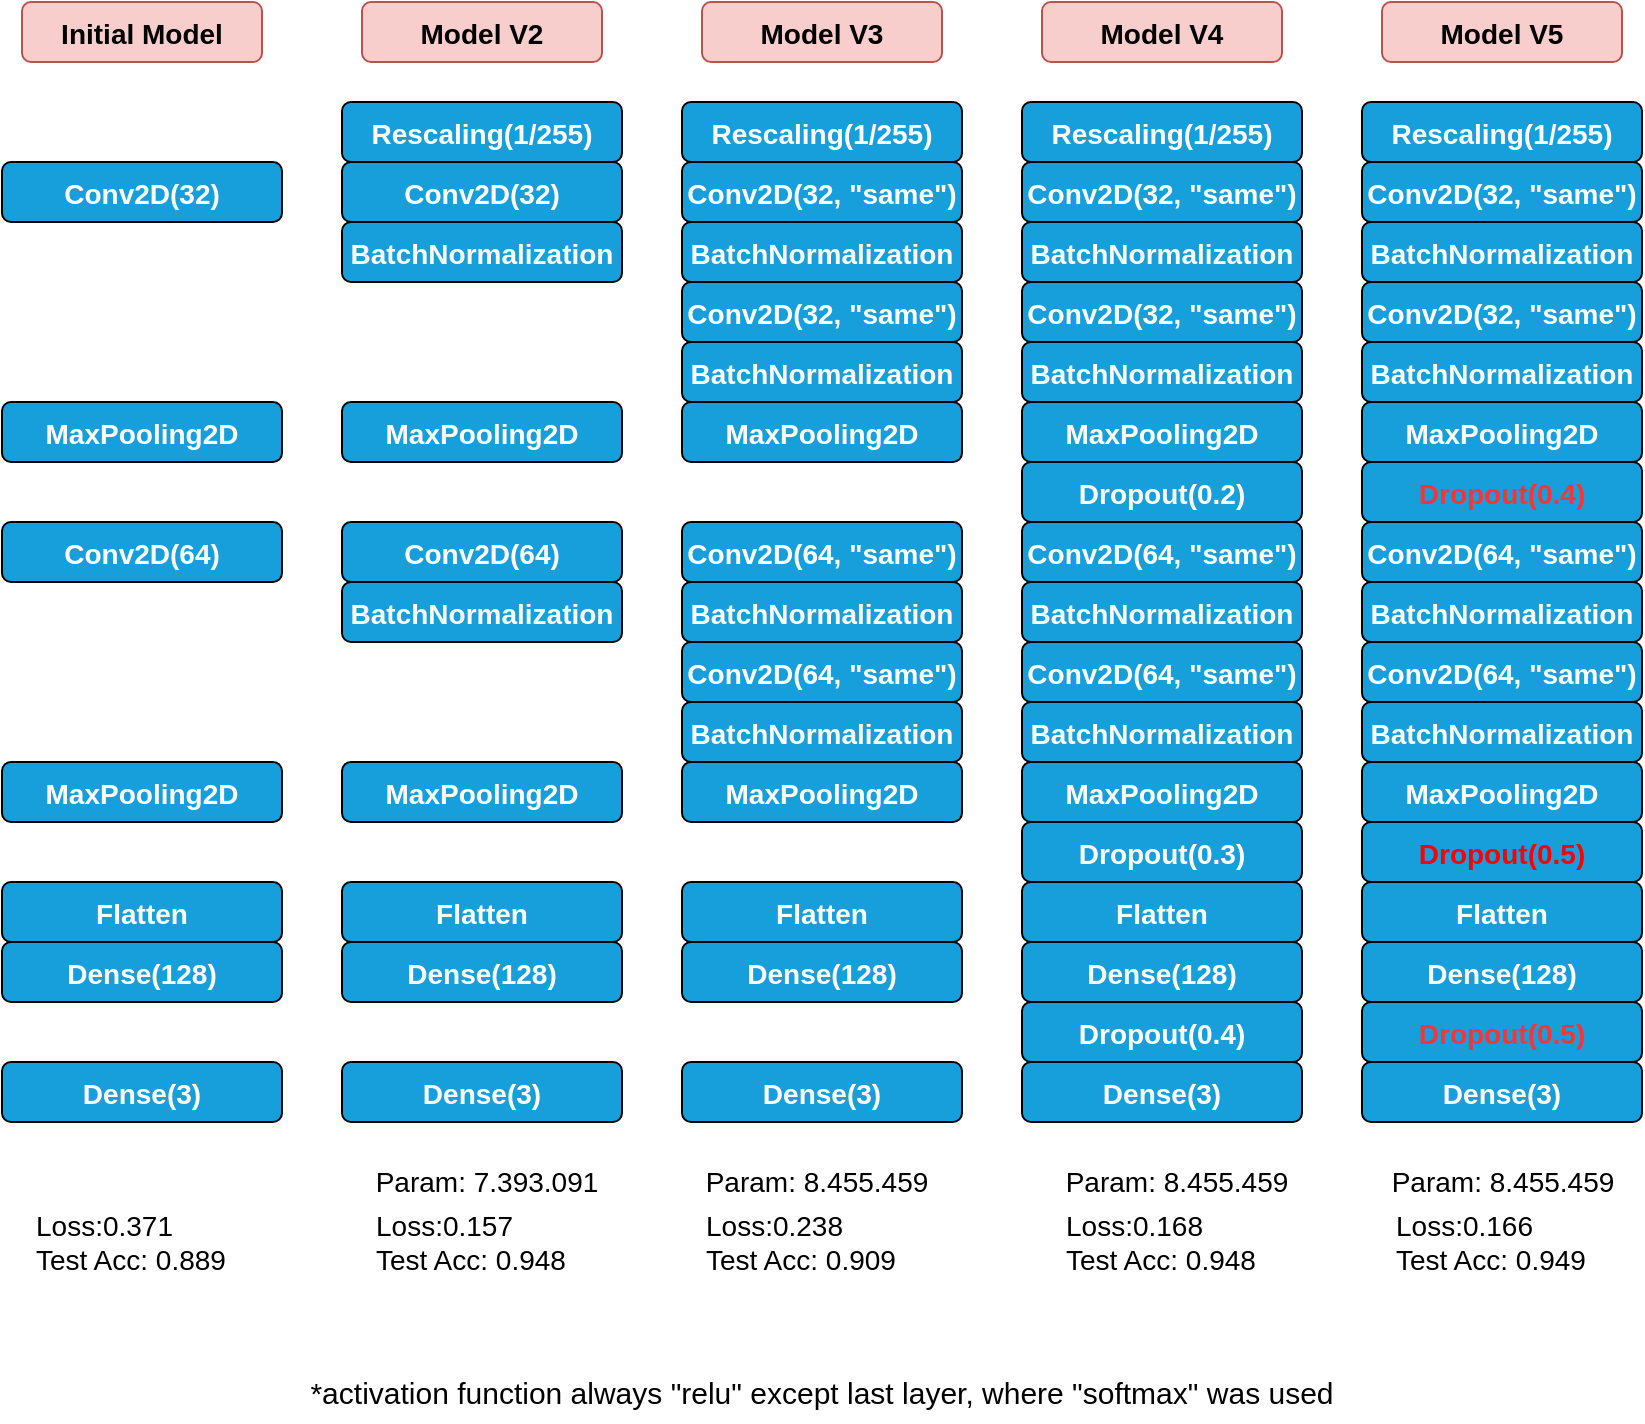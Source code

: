 <mxfile version="24.3.1" type="device">
  <diagram name="Page-1" id="97916047-d0de-89f5-080d-49f4d83e522f">
    <mxGraphModel dx="1562" dy="816" grid="1" gridSize="10" guides="1" tooltips="1" connect="1" arrows="1" fold="1" page="1" pageScale="1.5" pageWidth="1169" pageHeight="827" background="none" math="0" shadow="0">
      <root>
        <mxCell id="0" />
        <mxCell id="1" parent="0" />
        <mxCell id="12" value="Conv2D(32)" style="rounded=1;fillColor=#169fda;strokeColor=default;shadow=0;gradientColor=none;fontStyle=1;fontColor=#FFFFFF;fontSize=14;" parent="1" vertex="1">
          <mxGeometry x="240" y="630" width="140" height="30" as="geometry" />
        </mxCell>
        <mxCell id="16" value="MaxPooling2D" style="rounded=1;fillColor=#169fda;strokeColor=default;shadow=0;gradientColor=none;fontStyle=1;fontColor=#FFFFFF;fontSize=14;" parent="1" vertex="1">
          <mxGeometry x="240" y="750" width="140" height="30" as="geometry" />
        </mxCell>
        <mxCell id="21" value="Conv2D(64)" style="rounded=1;fillColor=#169fda;strokeColor=default;shadow=0;gradientColor=none;fontStyle=1;fontColor=#FFFFFF;fontSize=14;" parent="1" vertex="1">
          <mxGeometry x="240" y="810" width="140" height="30" as="geometry" />
        </mxCell>
        <mxCell id="22" value="Flatten" style="rounded=1;fillColor=#169fda;strokeColor=default;shadow=0;gradientColor=none;fontStyle=1;fontColor=#FFFFFF;fontSize=14;" parent="1" vertex="1">
          <mxGeometry x="240" y="990" width="140" height="30" as="geometry" />
        </mxCell>
        <mxCell id="26" value="Dense(128)" style="rounded=1;fillColor=#169fda;strokeColor=default;shadow=0;gradientColor=none;fontStyle=1;fontColor=#FFFFFF;fontSize=14;" parent="1" vertex="1">
          <mxGeometry x="240" y="1020" width="140" height="30" as="geometry" />
        </mxCell>
        <mxCell id="27" value="Dense(3)" style="rounded=1;fillColor=#169fda;strokeColor=default;shadow=0;gradientColor=none;fontStyle=1;fontColor=#FFFFFF;fontSize=14;" parent="1" vertex="1">
          <mxGeometry x="240" y="1080" width="140" height="30" as="geometry" />
        </mxCell>
        <mxCell id="SRwk9jK4E6UFYqEUvpnX-55" value="MaxPooling2D" style="rounded=1;fillColor=#169fda;strokeColor=default;shadow=0;gradientColor=none;fontStyle=1;fontColor=#FFFFFF;fontSize=14;" vertex="1" parent="1">
          <mxGeometry x="240" y="930" width="140" height="30" as="geometry" />
        </mxCell>
        <mxCell id="SRwk9jK4E6UFYqEUvpnX-56" value="Rescaling(1/255)" style="rounded=1;fillColor=#169fda;strokeColor=default;shadow=0;gradientColor=none;fontStyle=1;fontColor=#FFFFFF;fontSize=14;" vertex="1" parent="1">
          <mxGeometry x="410" y="600" width="140" height="30" as="geometry" />
        </mxCell>
        <mxCell id="SRwk9jK4E6UFYqEUvpnX-57" value="Conv2D(32)" style="rounded=1;fillColor=#169fda;strokeColor=default;shadow=0;gradientColor=none;fontStyle=1;fontColor=#FFFFFF;fontSize=14;" vertex="1" parent="1">
          <mxGeometry x="410" y="630" width="140" height="30" as="geometry" />
        </mxCell>
        <mxCell id="SRwk9jK4E6UFYqEUvpnX-58" value="MaxPooling2D" style="rounded=1;fillColor=#169fda;strokeColor=default;shadow=0;gradientColor=none;fontStyle=1;fontColor=#FFFFFF;fontSize=14;" vertex="1" parent="1">
          <mxGeometry x="410" y="750" width="140" height="30" as="geometry" />
        </mxCell>
        <mxCell id="SRwk9jK4E6UFYqEUvpnX-59" value="Conv2D(64)" style="rounded=1;fillColor=#169fda;strokeColor=default;shadow=0;gradientColor=none;fontStyle=1;fontColor=#FFFFFF;fontSize=14;" vertex="1" parent="1">
          <mxGeometry x="410" y="810" width="140" height="30" as="geometry" />
        </mxCell>
        <mxCell id="SRwk9jK4E6UFYqEUvpnX-60" value="Flatten" style="rounded=1;fillColor=#169fda;strokeColor=default;shadow=0;gradientColor=none;fontStyle=1;fontColor=#FFFFFF;fontSize=14;" vertex="1" parent="1">
          <mxGeometry x="410" y="990" width="140" height="30" as="geometry" />
        </mxCell>
        <mxCell id="SRwk9jK4E6UFYqEUvpnX-61" value="Dense(128)" style="rounded=1;fillColor=#169fda;strokeColor=default;shadow=0;gradientColor=none;fontStyle=1;fontColor=#FFFFFF;fontSize=14;" vertex="1" parent="1">
          <mxGeometry x="410" y="1020" width="140" height="30" as="geometry" />
        </mxCell>
        <mxCell id="SRwk9jK4E6UFYqEUvpnX-62" value="Dense(3)" style="rounded=1;fillColor=#169fda;strokeColor=default;shadow=0;gradientColor=none;fontStyle=1;fontColor=#FFFFFF;fontSize=14;" vertex="1" parent="1">
          <mxGeometry x="410" y="1080" width="140" height="30" as="geometry" />
        </mxCell>
        <mxCell id="SRwk9jK4E6UFYqEUvpnX-63" value="MaxPooling2D" style="rounded=1;fillColor=#169fda;strokeColor=default;shadow=0;gradientColor=none;fontStyle=1;fontColor=#FFFFFF;fontSize=14;" vertex="1" parent="1">
          <mxGeometry x="410" y="930" width="140" height="30" as="geometry" />
        </mxCell>
        <mxCell id="SRwk9jK4E6UFYqEUvpnX-64" value="Initial Model" style="rounded=1;fillColor=#f8cecc;strokeColor=#b85450;shadow=0;fontStyle=1;fontSize=14;" vertex="1" parent="1">
          <mxGeometry x="250" y="550" width="120" height="30" as="geometry" />
        </mxCell>
        <mxCell id="SRwk9jK4E6UFYqEUvpnX-66" value="BatchNormalization" style="rounded=1;fillColor=#169fda;strokeColor=default;shadow=0;gradientColor=none;fontStyle=1;fontColor=#FFFFFF;fontSize=14;" vertex="1" parent="1">
          <mxGeometry x="410" y="660" width="140" height="30" as="geometry" />
        </mxCell>
        <mxCell id="SRwk9jK4E6UFYqEUvpnX-67" value="BatchNormalization" style="rounded=1;fillColor=#169fda;strokeColor=default;shadow=0;gradientColor=none;fontStyle=1;fontColor=#FFFFFF;fontSize=14;" vertex="1" parent="1">
          <mxGeometry x="410" y="840" width="140" height="30" as="geometry" />
        </mxCell>
        <mxCell id="SRwk9jK4E6UFYqEUvpnX-69" value="Model V2" style="rounded=1;fillColor=#f8cecc;strokeColor=#b85450;shadow=0;fontStyle=1;fontSize=14;" vertex="1" parent="1">
          <mxGeometry x="420" y="550" width="120" height="30" as="geometry" />
        </mxCell>
        <mxCell id="SRwk9jK4E6UFYqEUvpnX-70" value="Rescaling(1/255)" style="rounded=1;fillColor=#169fda;strokeColor=default;shadow=0;gradientColor=none;fontStyle=1;fontColor=#FFFFFF;fontSize=14;" vertex="1" parent="1">
          <mxGeometry x="580" y="600" width="140" height="30" as="geometry" />
        </mxCell>
        <mxCell id="SRwk9jK4E6UFYqEUvpnX-71" value="Conv2D(32, &quot;same&quot;)" style="rounded=1;fillColor=#169fda;strokeColor=default;shadow=0;gradientColor=none;fontStyle=1;fontColor=#FFFFFF;fontSize=14;" vertex="1" parent="1">
          <mxGeometry x="580" y="630" width="140" height="30" as="geometry" />
        </mxCell>
        <mxCell id="SRwk9jK4E6UFYqEUvpnX-72" value="MaxPooling2D" style="rounded=1;fillColor=#169fda;strokeColor=default;shadow=0;gradientColor=none;fontStyle=1;fontColor=#FFFFFF;fontSize=14;" vertex="1" parent="1">
          <mxGeometry x="580" y="750" width="140" height="30" as="geometry" />
        </mxCell>
        <mxCell id="SRwk9jK4E6UFYqEUvpnX-79" value="BatchNormalization" style="rounded=1;fillColor=#169fda;strokeColor=default;shadow=0;gradientColor=none;fontStyle=1;fontColor=#FFFFFF;fontSize=14;" vertex="1" parent="1">
          <mxGeometry x="580" y="660" width="140" height="30" as="geometry" />
        </mxCell>
        <mxCell id="SRwk9jK4E6UFYqEUvpnX-81" value="Model V3" style="rounded=1;fillColor=#f8cecc;strokeColor=#b85450;shadow=0;fontStyle=1;fontSize=14;" vertex="1" parent="1">
          <mxGeometry x="590" y="550" width="120" height="30" as="geometry" />
        </mxCell>
        <mxCell id="SRwk9jK4E6UFYqEUvpnX-82" value="Conv2D(32, &quot;same&quot;)" style="rounded=1;fillColor=#169fda;strokeColor=default;shadow=0;gradientColor=none;fontStyle=1;fontColor=#FFFFFF;fontSize=14;" vertex="1" parent="1">
          <mxGeometry x="580" y="690" width="140" height="30" as="geometry" />
        </mxCell>
        <mxCell id="SRwk9jK4E6UFYqEUvpnX-83" value="BatchNormalization" style="rounded=1;fillColor=#169fda;strokeColor=default;shadow=0;gradientColor=none;fontStyle=1;fontColor=#FFFFFF;fontSize=14;" vertex="1" parent="1">
          <mxGeometry x="580" y="720" width="140" height="30" as="geometry" />
        </mxCell>
        <mxCell id="SRwk9jK4E6UFYqEUvpnX-84" value="Conv2D(64, &quot;same&quot;)" style="rounded=1;fillColor=#169fda;strokeColor=default;shadow=0;gradientColor=none;fontStyle=1;fontColor=#FFFFFF;fontSize=14;" vertex="1" parent="1">
          <mxGeometry x="580" y="810" width="140" height="30" as="geometry" />
        </mxCell>
        <mxCell id="SRwk9jK4E6UFYqEUvpnX-85" value="BatchNormalization" style="rounded=1;fillColor=#169fda;strokeColor=default;shadow=0;gradientColor=none;fontStyle=1;fontColor=#FFFFFF;fontSize=14;" vertex="1" parent="1">
          <mxGeometry x="580" y="840" width="140" height="30" as="geometry" />
        </mxCell>
        <mxCell id="SRwk9jK4E6UFYqEUvpnX-86" value="Conv2D(64, &quot;same&quot;)" style="rounded=1;fillColor=#169fda;strokeColor=default;shadow=0;gradientColor=none;fontStyle=1;fontColor=#FFFFFF;fontSize=14;" vertex="1" parent="1">
          <mxGeometry x="580" y="870" width="140" height="30" as="geometry" />
        </mxCell>
        <mxCell id="SRwk9jK4E6UFYqEUvpnX-87" value="BatchNormalization" style="rounded=1;fillColor=#169fda;strokeColor=default;shadow=0;gradientColor=none;fontStyle=1;fontColor=#FFFFFF;fontSize=14;" vertex="1" parent="1">
          <mxGeometry x="580" y="900" width="140" height="30" as="geometry" />
        </mxCell>
        <mxCell id="SRwk9jK4E6UFYqEUvpnX-89" value="MaxPooling2D" style="rounded=1;fillColor=#169fda;strokeColor=default;shadow=0;gradientColor=none;fontStyle=1;fontColor=#FFFFFF;fontSize=14;" vertex="1" parent="1">
          <mxGeometry x="580" y="930" width="140" height="30" as="geometry" />
        </mxCell>
        <mxCell id="SRwk9jK4E6UFYqEUvpnX-90" value="Flatten" style="rounded=1;fillColor=#169fda;strokeColor=default;shadow=0;gradientColor=none;fontStyle=1;fontColor=#FFFFFF;fontSize=14;" vertex="1" parent="1">
          <mxGeometry x="580" y="990" width="140" height="30" as="geometry" />
        </mxCell>
        <mxCell id="SRwk9jK4E6UFYqEUvpnX-91" value="Dense(128)" style="rounded=1;fillColor=#169fda;strokeColor=default;shadow=0;gradientColor=none;fontStyle=1;fontColor=#FFFFFF;fontSize=14;" vertex="1" parent="1">
          <mxGeometry x="580" y="1020" width="140" height="30" as="geometry" />
        </mxCell>
        <mxCell id="SRwk9jK4E6UFYqEUvpnX-92" value="Dense(3)" style="rounded=1;fillColor=#169fda;strokeColor=default;shadow=0;gradientColor=none;fontStyle=1;fontColor=#FFFFFF;fontSize=14;" vertex="1" parent="1">
          <mxGeometry x="580" y="1080" width="140" height="30" as="geometry" />
        </mxCell>
        <mxCell id="SRwk9jK4E6UFYqEUvpnX-93" value="Rescaling(1/255)" style="rounded=1;fillColor=#169fda;strokeColor=default;shadow=0;gradientColor=none;fontStyle=1;fontColor=#FFFFFF;fontSize=14;" vertex="1" parent="1">
          <mxGeometry x="750" y="600" width="140" height="30" as="geometry" />
        </mxCell>
        <mxCell id="SRwk9jK4E6UFYqEUvpnX-94" value="Conv2D(32, &quot;same&quot;)" style="rounded=1;fillColor=#169fda;strokeColor=default;shadow=0;gradientColor=none;fontStyle=1;fontColor=#FFFFFF;fontSize=14;" vertex="1" parent="1">
          <mxGeometry x="750" y="630" width="140" height="30" as="geometry" />
        </mxCell>
        <mxCell id="SRwk9jK4E6UFYqEUvpnX-95" value="MaxPooling2D" style="rounded=1;fillColor=#169fda;strokeColor=default;shadow=0;gradientColor=none;fontStyle=1;fontColor=#FFFFFF;fontSize=14;" vertex="1" parent="1">
          <mxGeometry x="750" y="750" width="140" height="30" as="geometry" />
        </mxCell>
        <mxCell id="SRwk9jK4E6UFYqEUvpnX-96" value="BatchNormalization" style="rounded=1;fillColor=#169fda;strokeColor=default;shadow=0;gradientColor=none;fontStyle=1;fontColor=#FFFFFF;fontSize=14;" vertex="1" parent="1">
          <mxGeometry x="750" y="660" width="140" height="30" as="geometry" />
        </mxCell>
        <mxCell id="SRwk9jK4E6UFYqEUvpnX-97" value="Conv2D(32, &quot;same&quot;)" style="rounded=1;fillColor=#169fda;strokeColor=default;shadow=0;gradientColor=none;fontStyle=1;fontColor=#FFFFFF;fontSize=14;" vertex="1" parent="1">
          <mxGeometry x="750" y="690" width="140" height="30" as="geometry" />
        </mxCell>
        <mxCell id="SRwk9jK4E6UFYqEUvpnX-98" value="BatchNormalization" style="rounded=1;fillColor=#169fda;strokeColor=default;shadow=0;gradientColor=none;fontStyle=1;fontColor=#FFFFFF;fontSize=14;" vertex="1" parent="1">
          <mxGeometry x="750" y="720" width="140" height="30" as="geometry" />
        </mxCell>
        <mxCell id="SRwk9jK4E6UFYqEUvpnX-99" value="Dropout(0.2)" style="rounded=1;fillColor=#169fda;strokeColor=default;shadow=0;gradientColor=none;fontStyle=1;fontColor=#FFFFFF;fontSize=14;" vertex="1" parent="1">
          <mxGeometry x="750" y="780" width="140" height="30" as="geometry" />
        </mxCell>
        <mxCell id="SRwk9jK4E6UFYqEUvpnX-100" value="Conv2D(64, &quot;same&quot;)" style="rounded=1;fillColor=#169fda;strokeColor=default;shadow=0;gradientColor=none;fontStyle=1;fontColor=#FFFFFF;fontSize=14;" vertex="1" parent="1">
          <mxGeometry x="750" y="810" width="140" height="30" as="geometry" />
        </mxCell>
        <mxCell id="SRwk9jK4E6UFYqEUvpnX-101" value="BatchNormalization" style="rounded=1;fillColor=#169fda;strokeColor=default;shadow=0;gradientColor=none;fontStyle=1;fontColor=#FFFFFF;fontSize=14;" vertex="1" parent="1">
          <mxGeometry x="750" y="840" width="140" height="30" as="geometry" />
        </mxCell>
        <mxCell id="SRwk9jK4E6UFYqEUvpnX-102" value="Conv2D(64, &quot;same&quot;)" style="rounded=1;fillColor=#169fda;strokeColor=default;shadow=0;gradientColor=none;fontStyle=1;fontColor=#FFFFFF;fontSize=14;" vertex="1" parent="1">
          <mxGeometry x="750" y="870" width="140" height="30" as="geometry" />
        </mxCell>
        <mxCell id="SRwk9jK4E6UFYqEUvpnX-103" value="BatchNormalization" style="rounded=1;fillColor=#169fda;strokeColor=default;shadow=0;gradientColor=none;fontStyle=1;fontColor=#FFFFFF;fontSize=14;" vertex="1" parent="1">
          <mxGeometry x="750" y="900" width="140" height="30" as="geometry" />
        </mxCell>
        <mxCell id="SRwk9jK4E6UFYqEUvpnX-104" value="MaxPooling2D" style="rounded=1;fillColor=#169fda;strokeColor=default;shadow=0;gradientColor=none;fontStyle=1;fontColor=#FFFFFF;fontSize=14;" vertex="1" parent="1">
          <mxGeometry x="750" y="930" width="140" height="30" as="geometry" />
        </mxCell>
        <mxCell id="SRwk9jK4E6UFYqEUvpnX-105" value="Dropout(0.3)" style="rounded=1;fillColor=#169fda;strokeColor=default;shadow=0;gradientColor=none;fontStyle=1;fontColor=#FFFFFF;fontSize=14;" vertex="1" parent="1">
          <mxGeometry x="750" y="960" width="140" height="30" as="geometry" />
        </mxCell>
        <mxCell id="SRwk9jK4E6UFYqEUvpnX-108" value="Flatten" style="rounded=1;fillColor=#169fda;strokeColor=default;shadow=0;gradientColor=none;fontStyle=1;fontColor=#FFFFFF;fontSize=14;" vertex="1" parent="1">
          <mxGeometry x="750" y="990" width="140" height="30" as="geometry" />
        </mxCell>
        <mxCell id="SRwk9jK4E6UFYqEUvpnX-109" value="Dense(128)" style="rounded=1;fillColor=#169fda;strokeColor=default;shadow=0;gradientColor=none;fontStyle=1;fontColor=#FFFFFF;fontSize=14;" vertex="1" parent="1">
          <mxGeometry x="750" y="1020" width="140" height="30" as="geometry" />
        </mxCell>
        <mxCell id="SRwk9jK4E6UFYqEUvpnX-113" value="Dropout(0.4)" style="rounded=1;fillColor=#169fda;strokeColor=default;shadow=0;gradientColor=none;fontStyle=1;fontColor=#FFFFFF;fontSize=14;" vertex="1" parent="1">
          <mxGeometry x="750" y="1050" width="140" height="30" as="geometry" />
        </mxCell>
        <mxCell id="SRwk9jK4E6UFYqEUvpnX-114" value="Dense(3)" style="rounded=1;fillColor=#169fda;strokeColor=default;shadow=0;gradientColor=none;fontStyle=1;fontColor=#FFFFFF;fontSize=14;" vertex="1" parent="1">
          <mxGeometry x="750" y="1080" width="140" height="30" as="geometry" />
        </mxCell>
        <mxCell id="SRwk9jK4E6UFYqEUvpnX-115" value="Rescaling(1/255)" style="rounded=1;fillColor=#169fda;strokeColor=default;shadow=0;gradientColor=none;fontStyle=1;fontColor=#FFFFFF;fontSize=14;" vertex="1" parent="1">
          <mxGeometry x="920" y="600" width="140" height="30" as="geometry" />
        </mxCell>
        <mxCell id="SRwk9jK4E6UFYqEUvpnX-116" value="Conv2D(32, &quot;same&quot;)" style="rounded=1;fillColor=#169fda;strokeColor=default;shadow=0;gradientColor=none;fontStyle=1;fontColor=#FFFFFF;fontSize=14;" vertex="1" parent="1">
          <mxGeometry x="920" y="630" width="140" height="30" as="geometry" />
        </mxCell>
        <mxCell id="SRwk9jK4E6UFYqEUvpnX-117" value="MaxPooling2D" style="rounded=1;fillColor=#169fda;strokeColor=default;shadow=0;gradientColor=none;fontStyle=1;fontColor=#FFFFFF;fontSize=14;" vertex="1" parent="1">
          <mxGeometry x="920" y="750" width="140" height="30" as="geometry" />
        </mxCell>
        <mxCell id="SRwk9jK4E6UFYqEUvpnX-118" value="BatchNormalization" style="rounded=1;fillColor=#169fda;strokeColor=default;shadow=0;gradientColor=none;fontStyle=1;fontColor=#FFFFFF;fontSize=14;" vertex="1" parent="1">
          <mxGeometry x="920" y="660" width="140" height="30" as="geometry" />
        </mxCell>
        <mxCell id="SRwk9jK4E6UFYqEUvpnX-119" value="Conv2D(32, &quot;same&quot;)" style="rounded=1;fillColor=#169fda;strokeColor=default;shadow=0;gradientColor=none;fontStyle=1;fontColor=#FFFFFF;fontSize=14;" vertex="1" parent="1">
          <mxGeometry x="920" y="690" width="140" height="30" as="geometry" />
        </mxCell>
        <mxCell id="SRwk9jK4E6UFYqEUvpnX-120" value="BatchNormalization" style="rounded=1;fillColor=#169fda;strokeColor=default;shadow=0;gradientColor=none;fontStyle=1;fontColor=#FFFFFF;fontSize=14;" vertex="1" parent="1">
          <mxGeometry x="920" y="720" width="140" height="30" as="geometry" />
        </mxCell>
        <mxCell id="SRwk9jK4E6UFYqEUvpnX-121" value="Dropout(0.4)" style="rounded=1;fillColor=#169fda;strokeColor=default;shadow=0;gradientColor=none;fontStyle=1;fontColor=#FF3333;fontSize=14;" vertex="1" parent="1">
          <mxGeometry x="920" y="780" width="140" height="30" as="geometry" />
        </mxCell>
        <mxCell id="SRwk9jK4E6UFYqEUvpnX-122" value="Conv2D(64, &quot;same&quot;)" style="rounded=1;fillColor=#169fda;strokeColor=default;shadow=0;gradientColor=none;fontStyle=1;fontColor=#FFFFFF;fontSize=14;" vertex="1" parent="1">
          <mxGeometry x="920" y="810" width="140" height="30" as="geometry" />
        </mxCell>
        <mxCell id="SRwk9jK4E6UFYqEUvpnX-123" value="BatchNormalization" style="rounded=1;fillColor=#169fda;strokeColor=default;shadow=0;gradientColor=none;fontStyle=1;fontColor=#FFFFFF;fontSize=14;" vertex="1" parent="1">
          <mxGeometry x="920" y="840" width="140" height="30" as="geometry" />
        </mxCell>
        <mxCell id="SRwk9jK4E6UFYqEUvpnX-124" value="Conv2D(64, &quot;same&quot;)" style="rounded=1;fillColor=#169fda;strokeColor=default;shadow=0;gradientColor=none;fontStyle=1;fontColor=#FFFFFF;fontSize=14;" vertex="1" parent="1">
          <mxGeometry x="920" y="870" width="140" height="30" as="geometry" />
        </mxCell>
        <mxCell id="SRwk9jK4E6UFYqEUvpnX-125" value="BatchNormalization" style="rounded=1;fillColor=#169fda;strokeColor=default;shadow=0;gradientColor=none;fontStyle=1;fontColor=#FFFFFF;fontSize=14;" vertex="1" parent="1">
          <mxGeometry x="920" y="900" width="140" height="30" as="geometry" />
        </mxCell>
        <mxCell id="SRwk9jK4E6UFYqEUvpnX-126" value="MaxPooling2D" style="rounded=1;fillColor=#169fda;strokeColor=default;shadow=0;gradientColor=none;fontStyle=1;fontColor=#FFFFFF;fontSize=14;" vertex="1" parent="1">
          <mxGeometry x="920" y="930" width="140" height="30" as="geometry" />
        </mxCell>
        <mxCell id="SRwk9jK4E6UFYqEUvpnX-127" value="Dropout(0.5)" style="rounded=1;fillColor=#169fda;strokeColor=default;shadow=0;gradientColor=none;fontStyle=1;fontColor=#FF0000;fontSize=14;" vertex="1" parent="1">
          <mxGeometry x="920" y="960" width="140" height="30" as="geometry" />
        </mxCell>
        <mxCell id="SRwk9jK4E6UFYqEUvpnX-128" value="Flatten" style="rounded=1;fillColor=#169fda;strokeColor=default;shadow=0;gradientColor=none;fontStyle=1;fontColor=#FFFFFF;fontSize=14;" vertex="1" parent="1">
          <mxGeometry x="920" y="990" width="140" height="30" as="geometry" />
        </mxCell>
        <mxCell id="SRwk9jK4E6UFYqEUvpnX-129" value="Dense(128)" style="rounded=1;fillColor=#169fda;strokeColor=default;shadow=0;gradientColor=none;fontStyle=1;fontColor=#FFFFFF;fontSize=14;" vertex="1" parent="1">
          <mxGeometry x="920" y="1020" width="140" height="30" as="geometry" />
        </mxCell>
        <mxCell id="SRwk9jK4E6UFYqEUvpnX-130" value="Dropout(0.5)" style="rounded=1;fillColor=#169fda;strokeColor=default;shadow=0;gradientColor=none;fontStyle=1;fontColor=#FF3333;fontSize=14;" vertex="1" parent="1">
          <mxGeometry x="920" y="1050" width="140" height="30" as="geometry" />
        </mxCell>
        <mxCell id="SRwk9jK4E6UFYqEUvpnX-131" value="Dense(3)" style="rounded=1;fillColor=#169fda;strokeColor=default;shadow=0;gradientColor=none;fontStyle=1;fontColor=#FFFFFF;fontSize=14;" vertex="1" parent="1">
          <mxGeometry x="920" y="1080" width="140" height="30" as="geometry" />
        </mxCell>
        <mxCell id="SRwk9jK4E6UFYqEUvpnX-132" value="Model V4" style="rounded=1;fillColor=#f8cecc;strokeColor=#b85450;shadow=0;fontStyle=1;fontSize=14;" vertex="1" parent="1">
          <mxGeometry x="760" y="550" width="120" height="30" as="geometry" />
        </mxCell>
        <mxCell id="SRwk9jK4E6UFYqEUvpnX-133" value="Model V5" style="rounded=1;fillColor=#f8cecc;strokeColor=#b85450;shadow=0;fontStyle=1;fontSize=14;" vertex="1" parent="1">
          <mxGeometry x="930" y="550" width="120" height="30" as="geometry" />
        </mxCell>
        <mxCell id="SRwk9jK4E6UFYqEUvpnX-134" value="&lt;font style=&quot;font-size: 15px;&quot;&gt;*activation function always &quot;relu&quot; except last layer, where &quot;softmax&quot; was used&lt;/font&gt;" style="text;strokeColor=none;align=center;fillColor=none;html=1;verticalAlign=middle;whiteSpace=wrap;rounded=0;" vertex="1" parent="1">
          <mxGeometry x="240" y="1230" width="820" height="30" as="geometry" />
        </mxCell>
        <mxCell id="SRwk9jK4E6UFYqEUvpnX-135" value="&lt;font style=&quot;font-size: 14px;&quot;&gt;Param: 8.455.459&lt;br&gt;&lt;/font&gt;" style="text;strokeColor=none;align=center;fillColor=none;html=1;verticalAlign=middle;whiteSpace=wrap;rounded=0;" vertex="1" parent="1">
          <mxGeometry x="927.5" y="1120" width="125" height="40" as="geometry" />
        </mxCell>
        <mxCell id="SRwk9jK4E6UFYqEUvpnX-136" value="&lt;font style=&quot;font-size: 14px;&quot;&gt;Param: 8.455.459&lt;br&gt;&lt;/font&gt;" style="text;strokeColor=none;align=center;fillColor=none;html=1;verticalAlign=middle;whiteSpace=wrap;rounded=0;" vertex="1" parent="1">
          <mxGeometry x="765" y="1120" width="125" height="40" as="geometry" />
        </mxCell>
        <mxCell id="SRwk9jK4E6UFYqEUvpnX-137" value="&lt;font style=&quot;font-size: 14px;&quot;&gt;Param: 8.455.459&lt;br&gt;&lt;/font&gt;" style="text;strokeColor=none;align=center;fillColor=none;html=1;verticalAlign=middle;whiteSpace=wrap;rounded=0;" vertex="1" parent="1">
          <mxGeometry x="585" y="1120" width="125" height="40" as="geometry" />
        </mxCell>
        <mxCell id="SRwk9jK4E6UFYqEUvpnX-138" value="&lt;font style=&quot;font-size: 14px;&quot;&gt;Param: 7.393.091&lt;br&gt;&lt;/font&gt;" style="text;strokeColor=none;align=center;fillColor=none;html=1;verticalAlign=middle;whiteSpace=wrap;rounded=0;" vertex="1" parent="1">
          <mxGeometry x="420" y="1120" width="125" height="40" as="geometry" />
        </mxCell>
        <mxCell id="SRwk9jK4E6UFYqEUvpnX-139" value="&lt;div align=&quot;left&quot; style=&quot;font-size: 14px;&quot;&gt;&lt;font style=&quot;font-size: 14px;&quot;&gt;Loss:0.371&lt;/font&gt;&lt;/div&gt;&lt;div align=&quot;left&quot; style=&quot;font-size: 14px;&quot;&gt;&lt;font style=&quot;font-size: 14px;&quot;&gt;&lt;font style=&quot;font-size: 14px;&quot;&gt;Test Acc: 0.889&lt;/font&gt;&lt;br&gt;&lt;/font&gt;&lt;/div&gt;" style="text;strokeColor=none;align=left;fillColor=none;html=1;verticalAlign=middle;whiteSpace=wrap;rounded=0;" vertex="1" parent="1">
          <mxGeometry x="255" y="1150" width="125" height="40" as="geometry" />
        </mxCell>
        <mxCell id="SRwk9jK4E6UFYqEUvpnX-140" value="&lt;div align=&quot;left&quot; style=&quot;font-size: 14px;&quot;&gt;&lt;font style=&quot;font-size: 14px;&quot;&gt;Loss:0.157&lt;/font&gt;&lt;/div&gt;&lt;div align=&quot;left&quot; style=&quot;font-size: 14px;&quot;&gt;&lt;font style=&quot;font-size: 14px;&quot;&gt;&lt;font style=&quot;font-size: 14px;&quot;&gt;Test Acc: 0.948&lt;/font&gt;&lt;br&gt;&lt;/font&gt;&lt;/div&gt;" style="text;strokeColor=none;align=left;fillColor=none;html=1;verticalAlign=middle;whiteSpace=wrap;rounded=0;" vertex="1" parent="1">
          <mxGeometry x="425" y="1150" width="125" height="40" as="geometry" />
        </mxCell>
        <mxCell id="SRwk9jK4E6UFYqEUvpnX-141" value="&lt;div align=&quot;left&quot; style=&quot;font-size: 14px;&quot;&gt;&lt;font style=&quot;font-size: 14px;&quot;&gt;Loss:0.238&lt;/font&gt;&lt;/div&gt;&lt;div align=&quot;left&quot; style=&quot;font-size: 14px;&quot;&gt;&lt;font style=&quot;font-size: 14px;&quot;&gt;&lt;font style=&quot;font-size: 14px;&quot;&gt;Test Acc: 0.909&lt;/font&gt;&lt;br&gt;&lt;/font&gt;&lt;/div&gt;" style="text;strokeColor=none;align=left;fillColor=none;html=1;verticalAlign=middle;whiteSpace=wrap;rounded=0;" vertex="1" parent="1">
          <mxGeometry x="590" y="1150" width="125" height="40" as="geometry" />
        </mxCell>
        <mxCell id="SRwk9jK4E6UFYqEUvpnX-142" value="&lt;div align=&quot;left&quot; style=&quot;font-size: 14px;&quot;&gt;&lt;font style=&quot;font-size: 14px;&quot;&gt;Loss:0.168&lt;/font&gt;&lt;/div&gt;&lt;div align=&quot;left&quot; style=&quot;font-size: 14px;&quot;&gt;&lt;font style=&quot;font-size: 14px;&quot;&gt;&lt;font style=&quot;font-size: 14px;&quot;&gt;Test Acc: 0.948&lt;/font&gt;&lt;br&gt;&lt;/font&gt;&lt;/div&gt;" style="text;strokeColor=none;align=left;fillColor=none;html=1;verticalAlign=middle;whiteSpace=wrap;rounded=0;" vertex="1" parent="1">
          <mxGeometry x="770" y="1150" width="125" height="40" as="geometry" />
        </mxCell>
        <mxCell id="SRwk9jK4E6UFYqEUvpnX-143" value="&lt;div align=&quot;left&quot; style=&quot;font-size: 14px;&quot;&gt;&lt;font style=&quot;font-size: 14px;&quot;&gt;Loss:0.166&lt;/font&gt;&lt;/div&gt;&lt;div align=&quot;left&quot; style=&quot;font-size: 14px;&quot;&gt;&lt;font style=&quot;font-size: 14px;&quot;&gt;&lt;font style=&quot;font-size: 14px;&quot;&gt;Test Acc: 0.949&lt;/font&gt;&lt;br&gt;&lt;/font&gt;&lt;/div&gt;" style="text;strokeColor=none;align=left;fillColor=none;html=1;verticalAlign=middle;whiteSpace=wrap;rounded=0;" vertex="1" parent="1">
          <mxGeometry x="935" y="1150" width="125" height="40" as="geometry" />
        </mxCell>
      </root>
    </mxGraphModel>
  </diagram>
</mxfile>
